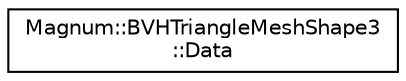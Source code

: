digraph "圖形化之類別階層"
{
  edge [fontname="Helvetica",fontsize="10",labelfontname="Helvetica",labelfontsize="10"];
  node [fontname="Helvetica",fontsize="10",shape=record];
  rankdir="LR";
  Node1 [label="Magnum::BVHTriangleMeshShape3\l::Data",height=0.2,width=0.4,color="black", fillcolor="white", style="filled",URL="$class_magnum_1_1_b_v_h_triangle_mesh_shape3_1_1_data.html"];
}
